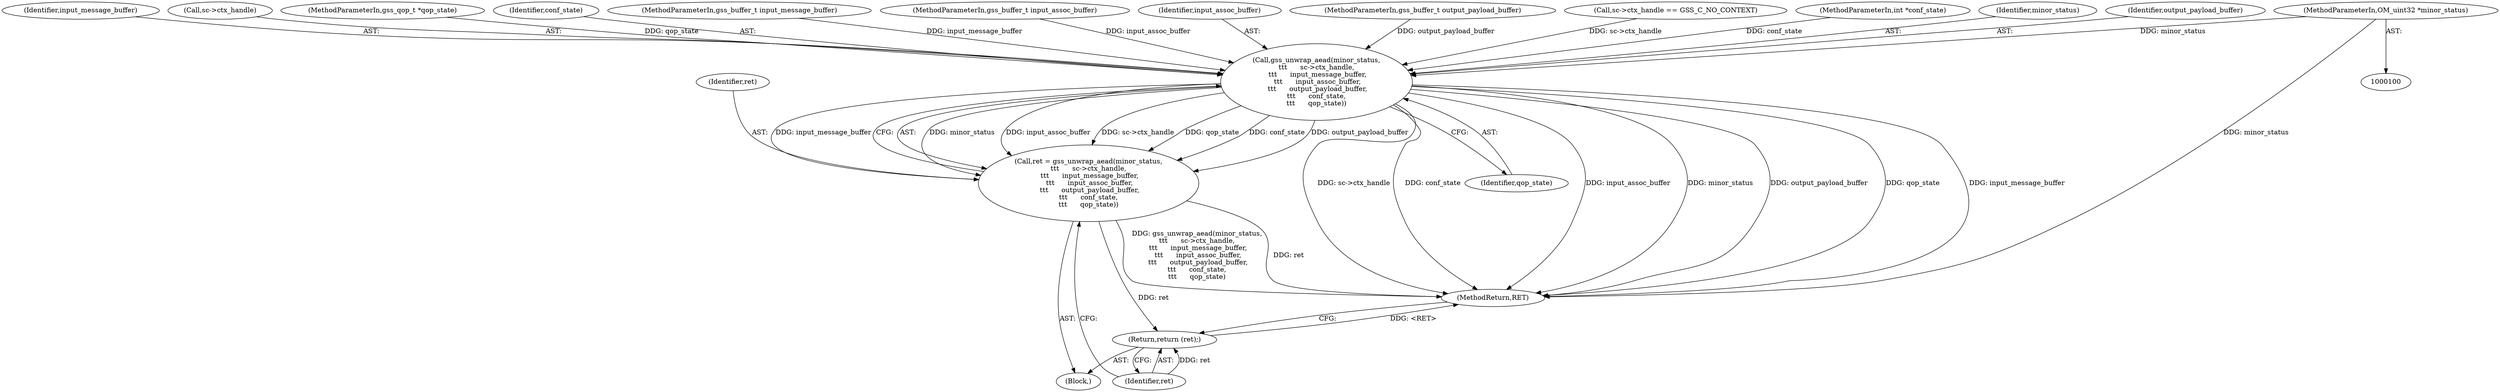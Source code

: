 digraph "0_krb5_b51b33f2bc5d1497ddf5bd107f791c101695000d_19@pointer" {
"1000101" [label="(MethodParameterIn,OM_uint32 *minor_status)"];
"1000126" [label="(Call,gss_unwrap_aead(minor_status,\n\t\t\t      sc->ctx_handle,\n \t\t\t      input_message_buffer,\n \t\t\t      input_assoc_buffer,\n \t\t\t      output_payload_buffer,\n\t\t\t      conf_state,\n\t\t\t      qop_state))"];
"1000124" [label="(Call,ret = gss_unwrap_aead(minor_status,\n\t\t\t      sc->ctx_handle,\n \t\t\t      input_message_buffer,\n \t\t\t      input_assoc_buffer,\n \t\t\t      output_payload_buffer,\n\t\t\t      conf_state,\n\t\t\t      qop_state))"];
"1000136" [label="(Return,return (ret);)"];
"1000108" [label="(Block,)"];
"1000117" [label="(Call,sc->ctx_handle == GSS_C_NO_CONTEXT)"];
"1000125" [label="(Identifier,ret)"];
"1000138" [label="(MethodReturn,RET)"];
"1000106" [label="(MethodParameterIn,int *conf_state)"];
"1000101" [label="(MethodParameterIn,OM_uint32 *minor_status)"];
"1000136" [label="(Return,return (ret);)"];
"1000127" [label="(Identifier,minor_status)"];
"1000124" [label="(Call,ret = gss_unwrap_aead(minor_status,\n\t\t\t      sc->ctx_handle,\n \t\t\t      input_message_buffer,\n \t\t\t      input_assoc_buffer,\n \t\t\t      output_payload_buffer,\n\t\t\t      conf_state,\n\t\t\t      qop_state))"];
"1000133" [label="(Identifier,output_payload_buffer)"];
"1000135" [label="(Identifier,qop_state)"];
"1000137" [label="(Identifier,ret)"];
"1000131" [label="(Identifier,input_message_buffer)"];
"1000128" [label="(Call,sc->ctx_handle)"];
"1000107" [label="(MethodParameterIn,gss_qop_t *qop_state)"];
"1000134" [label="(Identifier,conf_state)"];
"1000103" [label="(MethodParameterIn,gss_buffer_t input_message_buffer)"];
"1000126" [label="(Call,gss_unwrap_aead(minor_status,\n\t\t\t      sc->ctx_handle,\n \t\t\t      input_message_buffer,\n \t\t\t      input_assoc_buffer,\n \t\t\t      output_payload_buffer,\n\t\t\t      conf_state,\n\t\t\t      qop_state))"];
"1000104" [label="(MethodParameterIn,gss_buffer_t input_assoc_buffer)"];
"1000132" [label="(Identifier,input_assoc_buffer)"];
"1000105" [label="(MethodParameterIn,gss_buffer_t output_payload_buffer)"];
"1000101" -> "1000100"  [label="AST: "];
"1000101" -> "1000138"  [label="DDG: minor_status"];
"1000101" -> "1000126"  [label="DDG: minor_status"];
"1000126" -> "1000124"  [label="AST: "];
"1000126" -> "1000135"  [label="CFG: "];
"1000127" -> "1000126"  [label="AST: "];
"1000128" -> "1000126"  [label="AST: "];
"1000131" -> "1000126"  [label="AST: "];
"1000132" -> "1000126"  [label="AST: "];
"1000133" -> "1000126"  [label="AST: "];
"1000134" -> "1000126"  [label="AST: "];
"1000135" -> "1000126"  [label="AST: "];
"1000124" -> "1000126"  [label="CFG: "];
"1000126" -> "1000138"  [label="DDG: input_assoc_buffer"];
"1000126" -> "1000138"  [label="DDG: minor_status"];
"1000126" -> "1000138"  [label="DDG: sc->ctx_handle"];
"1000126" -> "1000138"  [label="DDG: conf_state"];
"1000126" -> "1000138"  [label="DDG: output_payload_buffer"];
"1000126" -> "1000138"  [label="DDG: qop_state"];
"1000126" -> "1000138"  [label="DDG: input_message_buffer"];
"1000126" -> "1000124"  [label="DDG: minor_status"];
"1000126" -> "1000124"  [label="DDG: input_assoc_buffer"];
"1000126" -> "1000124"  [label="DDG: sc->ctx_handle"];
"1000126" -> "1000124"  [label="DDG: qop_state"];
"1000126" -> "1000124"  [label="DDG: conf_state"];
"1000126" -> "1000124"  [label="DDG: output_payload_buffer"];
"1000126" -> "1000124"  [label="DDG: input_message_buffer"];
"1000117" -> "1000126"  [label="DDG: sc->ctx_handle"];
"1000103" -> "1000126"  [label="DDG: input_message_buffer"];
"1000104" -> "1000126"  [label="DDG: input_assoc_buffer"];
"1000105" -> "1000126"  [label="DDG: output_payload_buffer"];
"1000106" -> "1000126"  [label="DDG: conf_state"];
"1000107" -> "1000126"  [label="DDG: qop_state"];
"1000124" -> "1000108"  [label="AST: "];
"1000125" -> "1000124"  [label="AST: "];
"1000137" -> "1000124"  [label="CFG: "];
"1000124" -> "1000138"  [label="DDG: gss_unwrap_aead(minor_status,\n\t\t\t      sc->ctx_handle,\n \t\t\t      input_message_buffer,\n \t\t\t      input_assoc_buffer,\n \t\t\t      output_payload_buffer,\n\t\t\t      conf_state,\n\t\t\t      qop_state)"];
"1000124" -> "1000138"  [label="DDG: ret"];
"1000124" -> "1000136"  [label="DDG: ret"];
"1000136" -> "1000108"  [label="AST: "];
"1000136" -> "1000137"  [label="CFG: "];
"1000137" -> "1000136"  [label="AST: "];
"1000138" -> "1000136"  [label="CFG: "];
"1000136" -> "1000138"  [label="DDG: <RET>"];
"1000137" -> "1000136"  [label="DDG: ret"];
}
